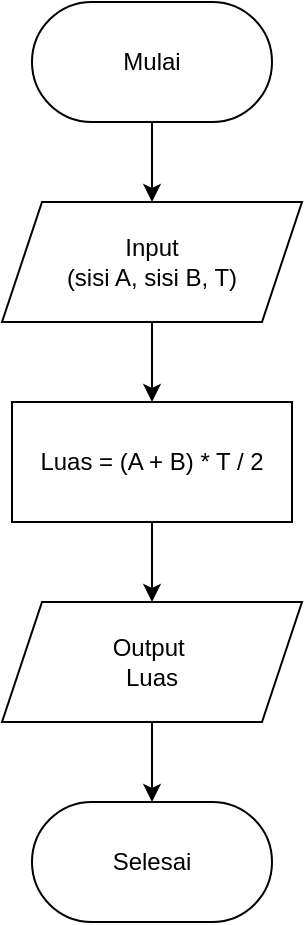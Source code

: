 <mxfile version="21.6.1" type="github">
  <diagram name="Halaman-1" id="MdubrnhRfB5x-fohj2pm">
    <mxGraphModel dx="880" dy="484" grid="1" gridSize="10" guides="1" tooltips="1" connect="1" arrows="1" fold="1" page="1" pageScale="1" pageWidth="827" pageHeight="1169" math="0" shadow="0">
      <root>
        <mxCell id="0" />
        <mxCell id="1" parent="0" />
        <mxCell id="9DutHO7Iowc4W4RiR467-4" style="edgeStyle=orthogonalEdgeStyle;rounded=0;orthogonalLoop=1;jettySize=auto;html=1;exitX=0.5;exitY=1;exitDx=0;exitDy=0;entryX=0.5;entryY=0;entryDx=0;entryDy=0;" edge="1" parent="1" source="9DutHO7Iowc4W4RiR467-1" target="9DutHO7Iowc4W4RiR467-3">
          <mxGeometry relative="1" as="geometry" />
        </mxCell>
        <mxCell id="9DutHO7Iowc4W4RiR467-1" value="Mulai" style="rounded=1;whiteSpace=wrap;html=1;arcSize=50;" vertex="1" parent="1">
          <mxGeometry x="294" y="30" width="120" height="60" as="geometry" />
        </mxCell>
        <mxCell id="9DutHO7Iowc4W4RiR467-6" style="edgeStyle=orthogonalEdgeStyle;rounded=0;orthogonalLoop=1;jettySize=auto;html=1;exitX=0.5;exitY=1;exitDx=0;exitDy=0;entryX=0.5;entryY=0;entryDx=0;entryDy=0;" edge="1" parent="1" source="9DutHO7Iowc4W4RiR467-3" target="9DutHO7Iowc4W4RiR467-5">
          <mxGeometry relative="1" as="geometry" />
        </mxCell>
        <mxCell id="9DutHO7Iowc4W4RiR467-3" value="Input &lt;br&gt;(sisi A, sisi B, T)" style="shape=parallelogram;perimeter=parallelogramPerimeter;whiteSpace=wrap;html=1;fixedSize=1;" vertex="1" parent="1">
          <mxGeometry x="279" y="130" width="150" height="60" as="geometry" />
        </mxCell>
        <mxCell id="9DutHO7Iowc4W4RiR467-8" style="edgeStyle=orthogonalEdgeStyle;rounded=0;orthogonalLoop=1;jettySize=auto;html=1;exitX=0.5;exitY=1;exitDx=0;exitDy=0;entryX=0.5;entryY=0;entryDx=0;entryDy=0;" edge="1" parent="1" source="9DutHO7Iowc4W4RiR467-5" target="9DutHO7Iowc4W4RiR467-7">
          <mxGeometry relative="1" as="geometry" />
        </mxCell>
        <mxCell id="9DutHO7Iowc4W4RiR467-5" value="Luas = (A + B) * T / 2" style="rounded=0;whiteSpace=wrap;html=1;" vertex="1" parent="1">
          <mxGeometry x="284" y="230" width="140" height="60" as="geometry" />
        </mxCell>
        <mxCell id="9DutHO7Iowc4W4RiR467-10" style="edgeStyle=orthogonalEdgeStyle;rounded=0;orthogonalLoop=1;jettySize=auto;html=1;exitX=0.5;exitY=1;exitDx=0;exitDy=0;entryX=0.5;entryY=0;entryDx=0;entryDy=0;" edge="1" parent="1" source="9DutHO7Iowc4W4RiR467-7" target="9DutHO7Iowc4W4RiR467-9">
          <mxGeometry relative="1" as="geometry" />
        </mxCell>
        <mxCell id="9DutHO7Iowc4W4RiR467-7" value="Output&amp;nbsp;&lt;br&gt;Luas" style="shape=parallelogram;perimeter=parallelogramPerimeter;whiteSpace=wrap;html=1;fixedSize=1;" vertex="1" parent="1">
          <mxGeometry x="279" y="330" width="150" height="60" as="geometry" />
        </mxCell>
        <mxCell id="9DutHO7Iowc4W4RiR467-9" value="Selesai" style="rounded=1;whiteSpace=wrap;html=1;arcSize=50;" vertex="1" parent="1">
          <mxGeometry x="294" y="430" width="120" height="60" as="geometry" />
        </mxCell>
      </root>
    </mxGraphModel>
  </diagram>
</mxfile>

